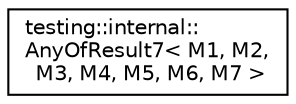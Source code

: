 digraph "クラス階層図"
{
  edge [fontname="Helvetica",fontsize="10",labelfontname="Helvetica",labelfontsize="10"];
  node [fontname="Helvetica",fontsize="10",shape=record];
  rankdir="LR";
  Node0 [label="testing::internal::\lAnyOfResult7\< M1, M2,\l M3, M4, M5, M6, M7 \>",height=0.2,width=0.4,color="black", fillcolor="white", style="filled",URL="$dd/d75/structtesting_1_1internal_1_1_any_of_result7.html"];
}
